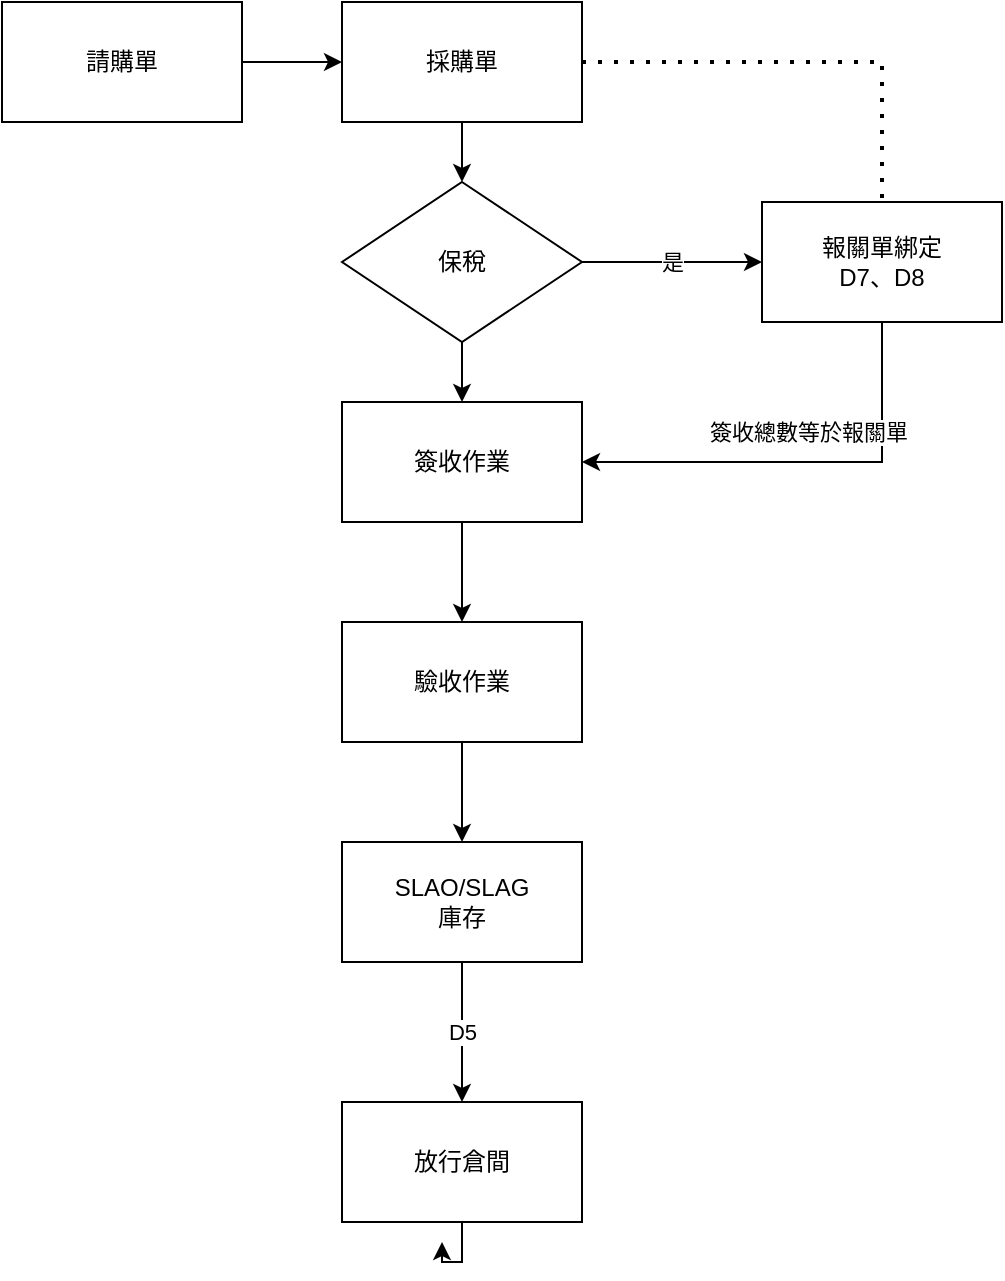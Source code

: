 <mxfile version="20.8.23" type="github">
  <diagram name="第 1 页" id="O65LZK2slVyXpo6iQTGG">
    <mxGraphModel dx="631" dy="491" grid="1" gridSize="10" guides="1" tooltips="1" connect="1" arrows="1" fold="1" page="1" pageScale="1" pageWidth="827" pageHeight="1169" math="0" shadow="0">
      <root>
        <mxCell id="0" />
        <mxCell id="1" parent="0" />
        <mxCell id="D_fiYFlsZKRknS_wLcSp-1" value="請購單" style="rounded=0;whiteSpace=wrap;html=1;" parent="1" vertex="1">
          <mxGeometry x="60" y="100" width="120" height="60" as="geometry" />
        </mxCell>
        <mxCell id="D_fiYFlsZKRknS_wLcSp-2" value="" style="endArrow=classic;html=1;rounded=0;exitX=1;exitY=0.5;exitDx=0;exitDy=0;entryX=0;entryY=0.5;entryDx=0;entryDy=0;" parent="1" source="D_fiYFlsZKRknS_wLcSp-1" target="D_fiYFlsZKRknS_wLcSp-3" edge="1">
          <mxGeometry width="50" height="50" relative="1" as="geometry">
            <mxPoint x="560" y="390" as="sourcePoint" />
            <mxPoint x="250" y="190" as="targetPoint" />
          </mxGeometry>
        </mxCell>
        <mxCell id="D_fiYFlsZKRknS_wLcSp-6" value="" style="edgeStyle=orthogonalEdgeStyle;rounded=0;orthogonalLoop=1;jettySize=auto;html=1;" parent="1" source="D_fiYFlsZKRknS_wLcSp-3" target="D_fiYFlsZKRknS_wLcSp-5" edge="1">
          <mxGeometry relative="1" as="geometry" />
        </mxCell>
        <mxCell id="D_fiYFlsZKRknS_wLcSp-3" value="採購單" style="rounded=0;whiteSpace=wrap;html=1;" parent="1" vertex="1">
          <mxGeometry x="230" y="100" width="120" height="60" as="geometry" />
        </mxCell>
        <mxCell id="D_fiYFlsZKRknS_wLcSp-16" value="" style="edgeStyle=orthogonalEdgeStyle;rounded=0;orthogonalLoop=1;jettySize=auto;html=1;" parent="1" source="D_fiYFlsZKRknS_wLcSp-5" target="D_fiYFlsZKRknS_wLcSp-13" edge="1">
          <mxGeometry relative="1" as="geometry" />
        </mxCell>
        <mxCell id="D_fiYFlsZKRknS_wLcSp-5" value="保稅" style="rhombus;whiteSpace=wrap;html=1;" parent="1" vertex="1">
          <mxGeometry x="230" y="190" width="120" height="80" as="geometry" />
        </mxCell>
        <mxCell id="D_fiYFlsZKRknS_wLcSp-7" value="報關單綁定&lt;br&gt;D7、D8" style="whiteSpace=wrap;html=1;" parent="1" vertex="1">
          <mxGeometry x="440" y="200" width="120" height="60" as="geometry" />
        </mxCell>
        <mxCell id="D_fiYFlsZKRknS_wLcSp-12" value="是" style="endArrow=classic;html=1;rounded=0;entryX=0;entryY=0.5;entryDx=0;entryDy=0;" parent="1" target="D_fiYFlsZKRknS_wLcSp-7" edge="1">
          <mxGeometry width="50" height="50" relative="1" as="geometry">
            <mxPoint x="350" y="230" as="sourcePoint" />
            <mxPoint x="400" y="180" as="targetPoint" />
            <Array as="points" />
          </mxGeometry>
        </mxCell>
        <mxCell id="D_fiYFlsZKRknS_wLcSp-22" value="" style="edgeStyle=orthogonalEdgeStyle;rounded=0;orthogonalLoop=1;jettySize=auto;html=1;" parent="1" source="D_fiYFlsZKRknS_wLcSp-13" target="D_fiYFlsZKRknS_wLcSp-21" edge="1">
          <mxGeometry relative="1" as="geometry" />
        </mxCell>
        <mxCell id="D_fiYFlsZKRknS_wLcSp-13" value="簽收作業" style="rounded=0;whiteSpace=wrap;html=1;" parent="1" vertex="1">
          <mxGeometry x="230" y="300" width="120" height="60" as="geometry" />
        </mxCell>
        <mxCell id="D_fiYFlsZKRknS_wLcSp-19" value="" style="endArrow=classic;html=1;rounded=0;exitX=0.5;exitY=1;exitDx=0;exitDy=0;entryX=1;entryY=0.5;entryDx=0;entryDy=0;" parent="1" source="D_fiYFlsZKRknS_wLcSp-7" target="D_fiYFlsZKRknS_wLcSp-13" edge="1">
          <mxGeometry width="50" height="50" relative="1" as="geometry">
            <mxPoint x="670" y="330" as="sourcePoint" />
            <mxPoint x="520" y="400.0" as="targetPoint" />
            <Array as="points">
              <mxPoint x="500" y="330" />
            </Array>
          </mxGeometry>
        </mxCell>
        <mxCell id="D_fiYFlsZKRknS_wLcSp-20" value="簽收總數等於報關單" style="edgeLabel;html=1;align=center;verticalAlign=middle;resizable=0;points=[];" parent="D_fiYFlsZKRknS_wLcSp-19" vertex="1" connectable="0">
          <mxGeometry x="0.224" relative="1" as="geometry">
            <mxPoint x="27" y="-15" as="offset" />
          </mxGeometry>
        </mxCell>
        <mxCell id="D_fiYFlsZKRknS_wLcSp-24" value="" style="edgeStyle=orthogonalEdgeStyle;rounded=0;orthogonalLoop=1;jettySize=auto;html=1;" parent="1" source="D_fiYFlsZKRknS_wLcSp-21" target="D_fiYFlsZKRknS_wLcSp-23" edge="1">
          <mxGeometry relative="1" as="geometry" />
        </mxCell>
        <mxCell id="D_fiYFlsZKRknS_wLcSp-21" value="驗收作業" style="rounded=0;whiteSpace=wrap;html=1;" parent="1" vertex="1">
          <mxGeometry x="230" y="410" width="120" height="60" as="geometry" />
        </mxCell>
        <mxCell id="4nCogx4GS3Id0YFTxtVs-4" value="D5" style="edgeStyle=orthogonalEdgeStyle;rounded=0;orthogonalLoop=1;jettySize=auto;html=1;entryX=0.5;entryY=0;entryDx=0;entryDy=0;exitX=0.5;exitY=1;exitDx=0;exitDy=0;" edge="1" parent="1" source="D_fiYFlsZKRknS_wLcSp-23" target="4nCogx4GS3Id0YFTxtVs-1">
          <mxGeometry relative="1" as="geometry" />
        </mxCell>
        <mxCell id="D_fiYFlsZKRknS_wLcSp-23" value="SLAO/SLAG&lt;br&gt;庫存" style="whiteSpace=wrap;html=1;rounded=0;" parent="1" vertex="1">
          <mxGeometry x="230" y="520" width="120" height="60" as="geometry" />
        </mxCell>
        <mxCell id="D_fiYFlsZKRknS_wLcSp-25" value="" style="endArrow=none;dashed=1;html=1;dashPattern=1 3;strokeWidth=2;rounded=0;entryX=0.5;entryY=0;entryDx=0;entryDy=0;" parent="1" target="D_fiYFlsZKRknS_wLcSp-7" edge="1">
          <mxGeometry width="50" height="50" relative="1" as="geometry">
            <mxPoint x="350" y="130" as="sourcePoint" />
            <mxPoint x="500" y="130" as="targetPoint" />
            <Array as="points">
              <mxPoint x="500" y="130" />
            </Array>
          </mxGeometry>
        </mxCell>
        <mxCell id="4nCogx4GS3Id0YFTxtVs-2" style="edgeStyle=orthogonalEdgeStyle;rounded=0;orthogonalLoop=1;jettySize=auto;html=1;" edge="1" parent="1" source="4nCogx4GS3Id0YFTxtVs-1">
          <mxGeometry relative="1" as="geometry">
            <mxPoint x="280" y="720" as="targetPoint" />
            <Array as="points">
              <mxPoint x="290" y="730" />
              <mxPoint x="280" y="730" />
            </Array>
          </mxGeometry>
        </mxCell>
        <mxCell id="4nCogx4GS3Id0YFTxtVs-1" value="放行倉間" style="rounded=0;whiteSpace=wrap;html=1;" vertex="1" parent="1">
          <mxGeometry x="230" y="650" width="120" height="60" as="geometry" />
        </mxCell>
      </root>
    </mxGraphModel>
  </diagram>
</mxfile>
